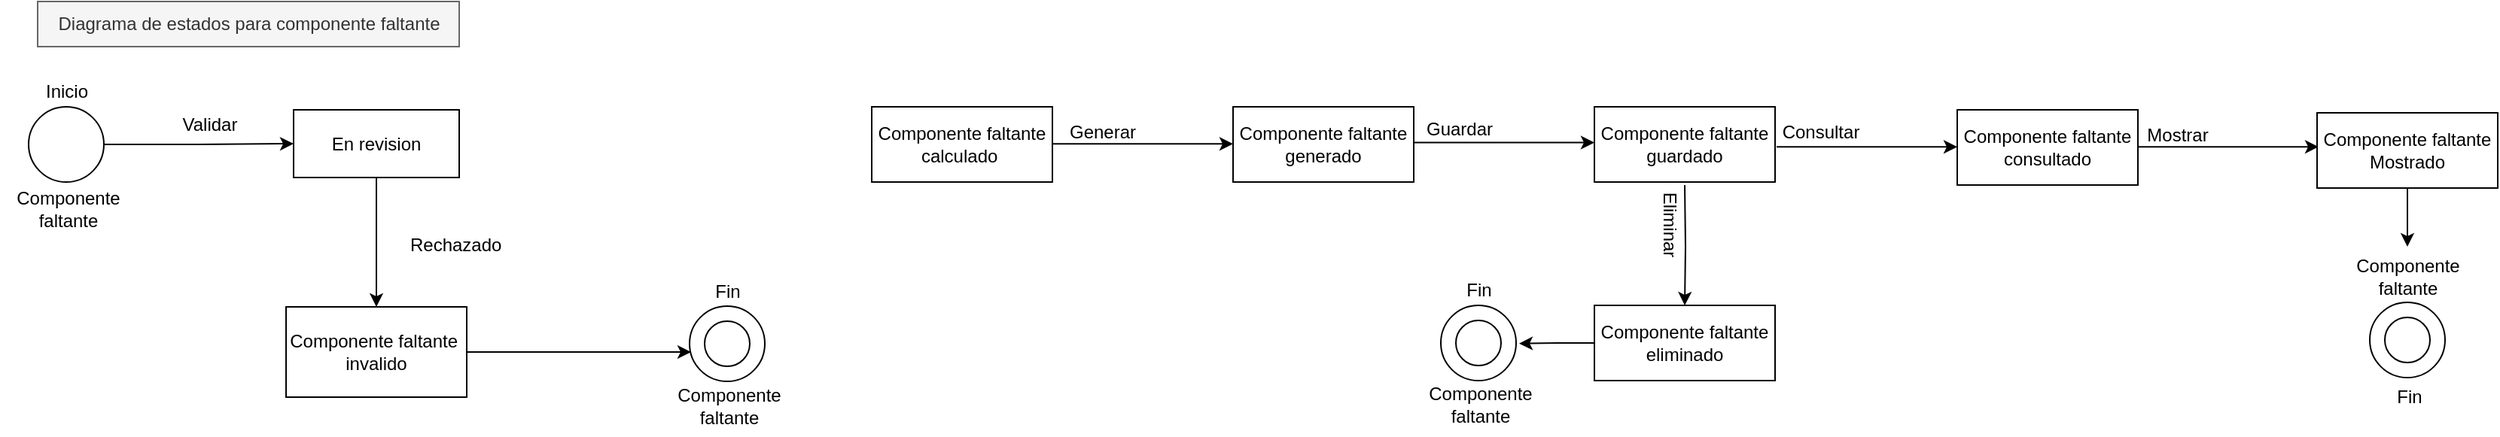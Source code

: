 <mxfile version="21.3.5" type="github">
  <diagram name="Página-1" id="6NakOK2dS3Nkyxjgwc5y">
    <mxGraphModel dx="1050" dy="623" grid="1" gridSize="10" guides="1" tooltips="1" connect="1" arrows="1" fold="1" page="1" pageScale="1" pageWidth="827" pageHeight="1169" math="0" shadow="0">
      <root>
        <mxCell id="0" />
        <mxCell id="1" parent="0" />
        <mxCell id="b1myV2F2nxtm74Qk2DPG-3" style="edgeStyle=orthogonalEdgeStyle;rounded=0;orthogonalLoop=1;jettySize=auto;html=1;exitX=1;exitY=0.5;exitDx=0;exitDy=0;entryX=0;entryY=0.5;entryDx=0;entryDy=0;" edge="1" parent="1" source="UYSjNAML9XqUJ5GPF2S5-22" target="b1myV2F2nxtm74Qk2DPG-1">
          <mxGeometry relative="1" as="geometry" />
        </mxCell>
        <mxCell id="UYSjNAML9XqUJ5GPF2S5-22" value="" style="ellipse;whiteSpace=wrap;html=1;aspect=fixed;" parent="1" vertex="1">
          <mxGeometry x="70" y="120" width="50" height="50" as="geometry" />
        </mxCell>
        <mxCell id="UYSjNAML9XqUJ5GPF2S5-23" value="Componente faltante calculado&amp;nbsp;" style="rounded=0;whiteSpace=wrap;html=1;" parent="1" vertex="1">
          <mxGeometry x="630" y="120" width="120" height="50" as="geometry" />
        </mxCell>
        <mxCell id="UYSjNAML9XqUJ5GPF2S5-27" value="" style="endArrow=classic;html=1;rounded=0;" parent="1" edge="1">
          <mxGeometry width="50" height="50" relative="1" as="geometry">
            <mxPoint x="750" y="144.66" as="sourcePoint" />
            <mxPoint x="870" y="144.66" as="targetPoint" />
          </mxGeometry>
        </mxCell>
        <mxCell id="UYSjNAML9XqUJ5GPF2S5-37" style="edgeStyle=orthogonalEdgeStyle;rounded=0;orthogonalLoop=1;jettySize=auto;html=1;exitX=0.5;exitY=1;exitDx=0;exitDy=0;entryX=0.5;entryY=0;entryDx=0;entryDy=0;" parent="1" target="UYSjNAML9XqUJ5GPF2S5-36" edge="1">
          <mxGeometry relative="1" as="geometry">
            <mxPoint x="1170" y="172" as="sourcePoint" />
          </mxGeometry>
        </mxCell>
        <mxCell id="UYSjNAML9XqUJ5GPF2S5-28" value="Componente faltante generado" style="rounded=0;whiteSpace=wrap;html=1;" parent="1" vertex="1">
          <mxGeometry x="870" y="120" width="120" height="50" as="geometry" />
        </mxCell>
        <mxCell id="UYSjNAML9XqUJ5GPF2S5-29" value="Generar" style="text;html=1;align=center;verticalAlign=middle;resizable=0;points=[];autosize=1;strokeColor=none;fillColor=none;" parent="1" vertex="1">
          <mxGeometry x="748" y="122" width="70" height="30" as="geometry" />
        </mxCell>
        <mxCell id="UYSjNAML9XqUJ5GPF2S5-30" value="" style="endArrow=classic;html=1;rounded=0;" parent="1" edge="1">
          <mxGeometry width="50" height="50" relative="1" as="geometry">
            <mxPoint x="1231" y="146.66" as="sourcePoint" />
            <mxPoint x="1351" y="146.66" as="targetPoint" />
          </mxGeometry>
        </mxCell>
        <mxCell id="UYSjNAML9XqUJ5GPF2S5-31" value="Componente faltante consultado" style="rounded=0;whiteSpace=wrap;html=1;" parent="1" vertex="1">
          <mxGeometry x="1351" y="122" width="120" height="50" as="geometry" />
        </mxCell>
        <mxCell id="UYSjNAML9XqUJ5GPF2S5-34" value="Consultar" style="text;html=1;align=center;verticalAlign=middle;resizable=0;points=[];autosize=1;strokeColor=none;fillColor=none;" parent="1" vertex="1">
          <mxGeometry x="1225" y="122" width="70" height="30" as="geometry" />
        </mxCell>
        <mxCell id="UYSjNAML9XqUJ5GPF2S5-44" style="edgeStyle=orthogonalEdgeStyle;rounded=0;orthogonalLoop=1;jettySize=auto;html=1;exitX=0;exitY=0.5;exitDx=0;exitDy=0;" parent="1" source="UYSjNAML9XqUJ5GPF2S5-36" edge="1">
          <mxGeometry relative="1" as="geometry">
            <mxPoint x="1060" y="277.333" as="targetPoint" />
          </mxGeometry>
        </mxCell>
        <mxCell id="UYSjNAML9XqUJ5GPF2S5-36" value="Componente faltante eliminado" style="rounded=0;whiteSpace=wrap;html=1;" parent="1" vertex="1">
          <mxGeometry x="1110" y="252" width="120" height="50" as="geometry" />
        </mxCell>
        <mxCell id="UYSjNAML9XqUJ5GPF2S5-38" value="Eliminar" style="text;html=1;align=center;verticalAlign=middle;resizable=0;points=[];autosize=1;strokeColor=none;fillColor=none;rotation=90;" parent="1" vertex="1">
          <mxGeometry x="1125" y="183" width="70" height="30" as="geometry" />
        </mxCell>
        <mxCell id="UYSjNAML9XqUJ5GPF2S5-39" value="" style="endArrow=classic;html=1;rounded=0;" parent="1" edge="1">
          <mxGeometry width="50" height="50" relative="1" as="geometry">
            <mxPoint x="1471" y="146.58" as="sourcePoint" />
            <mxPoint x="1591" y="146.58" as="targetPoint" />
          </mxGeometry>
        </mxCell>
        <mxCell id="UYSjNAML9XqUJ5GPF2S5-40" value="Componente faltante Mostrado" style="rounded=0;whiteSpace=wrap;html=1;" parent="1" vertex="1">
          <mxGeometry x="1590" y="124" width="120" height="50" as="geometry" />
        </mxCell>
        <mxCell id="UYSjNAML9XqUJ5GPF2S5-42" value="" style="ellipse;whiteSpace=wrap;html=1;aspect=fixed;" parent="1" vertex="1">
          <mxGeometry x="1008" y="252" width="50" height="50" as="geometry" />
        </mxCell>
        <mxCell id="UYSjNAML9XqUJ5GPF2S5-43" value="" style="ellipse;whiteSpace=wrap;html=1;aspect=fixed;" parent="1" vertex="1">
          <mxGeometry x="1018" y="262" width="30" height="30" as="geometry" />
        </mxCell>
        <mxCell id="UYSjNAML9XqUJ5GPF2S5-45" value="" style="endArrow=classic;html=1;rounded=0;" parent="1" edge="1">
          <mxGeometry width="50" height="50" relative="1" as="geometry">
            <mxPoint x="990" y="143.75" as="sourcePoint" />
            <mxPoint x="1110" y="143.75" as="targetPoint" />
          </mxGeometry>
        </mxCell>
        <mxCell id="UYSjNAML9XqUJ5GPF2S5-46" value="Componente faltante guardado" style="rounded=0;whiteSpace=wrap;html=1;" parent="1" vertex="1">
          <mxGeometry x="1110" y="120" width="120" height="50" as="geometry" />
        </mxCell>
        <mxCell id="UYSjNAML9XqUJ5GPF2S5-47" value="Guardar" style="text;html=1;align=center;verticalAlign=middle;resizable=0;points=[];autosize=1;strokeColor=none;fillColor=none;" parent="1" vertex="1">
          <mxGeometry x="985" y="120" width="70" height="30" as="geometry" />
        </mxCell>
        <mxCell id="UYSjNAML9XqUJ5GPF2S5-48" value="Mostrar" style="text;html=1;align=center;verticalAlign=middle;resizable=0;points=[];autosize=1;strokeColor=none;fillColor=none;" parent="1" vertex="1">
          <mxGeometry x="1467" y="124" width="60" height="30" as="geometry" />
        </mxCell>
        <mxCell id="UYSjNAML9XqUJ5GPF2S5-49" value="" style="ellipse;whiteSpace=wrap;html=1;aspect=fixed;" parent="1" vertex="1">
          <mxGeometry x="1625" y="250" width="50" height="50" as="geometry" />
        </mxCell>
        <mxCell id="UYSjNAML9XqUJ5GPF2S5-50" value="" style="ellipse;whiteSpace=wrap;html=1;aspect=fixed;" parent="1" vertex="1">
          <mxGeometry x="1635" y="260" width="30" height="30" as="geometry" />
        </mxCell>
        <mxCell id="BNKRj_0G5-IuxJrSNCgY-1" value="Diagrama de estados para componente faltante" style="text;html=1;align=center;verticalAlign=middle;resizable=0;points=[];autosize=1;strokeColor=#666666;fillColor=#f5f5f5;fontColor=#333333;" parent="1" vertex="1">
          <mxGeometry x="76" y="50" width="280" height="30" as="geometry" />
        </mxCell>
        <mxCell id="BNKRj_0G5-IuxJrSNCgY-2" value="Inicio" style="text;html=1;align=center;verticalAlign=middle;resizable=0;points=[];autosize=1;strokeColor=none;fillColor=none;" parent="1" vertex="1">
          <mxGeometry x="70" y="95" width="50" height="30" as="geometry" />
        </mxCell>
        <mxCell id="BNKRj_0G5-IuxJrSNCgY-3" value="Componente&lt;br&gt;faltante" style="text;html=1;align=center;verticalAlign=middle;resizable=0;points=[];autosize=1;strokeColor=none;fillColor=none;" parent="1" vertex="1">
          <mxGeometry x="51" y="168" width="90" height="40" as="geometry" />
        </mxCell>
        <mxCell id="BNKRj_0G5-IuxJrSNCgY-4" value="Componente&lt;br&gt;faltante" style="text;html=1;align=center;verticalAlign=middle;resizable=0;points=[];autosize=1;strokeColor=none;fillColor=none;" parent="1" vertex="1">
          <mxGeometry x="989" y="298" width="90" height="40" as="geometry" />
        </mxCell>
        <mxCell id="BNKRj_0G5-IuxJrSNCgY-5" value="Fin" style="text;html=1;align=center;verticalAlign=middle;resizable=0;points=[];autosize=1;strokeColor=none;fillColor=none;" parent="1" vertex="1">
          <mxGeometry x="1013" y="227" width="40" height="30" as="geometry" />
        </mxCell>
        <mxCell id="BNKRj_0G5-IuxJrSNCgY-6" value="Fin" style="text;html=1;align=center;verticalAlign=middle;resizable=0;points=[];autosize=1;strokeColor=none;fillColor=none;rotation=0;" parent="1" vertex="1">
          <mxGeometry x="1631" y="298" width="40" height="30" as="geometry" />
        </mxCell>
        <mxCell id="BNKRj_0G5-IuxJrSNCgY-8" value="" style="edgeStyle=orthogonalEdgeStyle;rounded=0;orthogonalLoop=1;jettySize=auto;html=1;entryX=0.5;entryY=0;entryDx=0;entryDy=0;" parent="1" source="UYSjNAML9XqUJ5GPF2S5-40" target="BNKRj_0G5-IuxJrSNCgY-7" edge="1">
          <mxGeometry relative="1" as="geometry">
            <mxPoint x="1650" y="174" as="sourcePoint" />
            <mxPoint x="1650" y="250" as="targetPoint" />
          </mxGeometry>
        </mxCell>
        <mxCell id="BNKRj_0G5-IuxJrSNCgY-7" value="Componente&lt;br&gt;faltante" style="text;html=1;align=center;verticalAlign=middle;resizable=0;points=[];autosize=1;strokeColor=none;fillColor=none;" parent="1" vertex="1">
          <mxGeometry x="1605" y="213" width="90" height="40" as="geometry" />
        </mxCell>
        <mxCell id="b1myV2F2nxtm74Qk2DPG-6" style="edgeStyle=orthogonalEdgeStyle;rounded=0;orthogonalLoop=1;jettySize=auto;html=1;exitX=0.5;exitY=1;exitDx=0;exitDy=0;entryX=0.5;entryY=0;entryDx=0;entryDy=0;" edge="1" parent="1" source="b1myV2F2nxtm74Qk2DPG-1" target="b1myV2F2nxtm74Qk2DPG-4">
          <mxGeometry relative="1" as="geometry" />
        </mxCell>
        <mxCell id="b1myV2F2nxtm74Qk2DPG-1" value="En revision" style="whiteSpace=wrap;html=1;" vertex="1" parent="1">
          <mxGeometry x="246" y="122" width="110" height="45" as="geometry" />
        </mxCell>
        <mxCell id="b1myV2F2nxtm74Qk2DPG-2" value="Validar" style="text;html=1;align=center;verticalAlign=middle;resizable=0;points=[];autosize=1;strokeColor=none;fillColor=none;" vertex="1" parent="1">
          <mxGeometry x="160" y="117" width="60" height="30" as="geometry" />
        </mxCell>
        <mxCell id="b1myV2F2nxtm74Qk2DPG-8" style="edgeStyle=orthogonalEdgeStyle;rounded=0;orthogonalLoop=1;jettySize=auto;html=1;" edge="1" parent="1" source="b1myV2F2nxtm74Qk2DPG-4">
          <mxGeometry relative="1" as="geometry">
            <mxPoint x="510" y="283" as="targetPoint" />
          </mxGeometry>
        </mxCell>
        <mxCell id="b1myV2F2nxtm74Qk2DPG-4" value="Componente faltante&amp;nbsp;&lt;br&gt;invalido" style="whiteSpace=wrap;html=1;" vertex="1" parent="1">
          <mxGeometry x="241" y="253" width="120" height="60" as="geometry" />
        </mxCell>
        <mxCell id="b1myV2F2nxtm74Qk2DPG-7" value="Rechazado&amp;nbsp;" style="text;html=1;align=center;verticalAlign=middle;resizable=0;points=[];autosize=1;strokeColor=none;fillColor=none;" vertex="1" parent="1">
          <mxGeometry x="310" y="197" width="90" height="30" as="geometry" />
        </mxCell>
        <mxCell id="b1myV2F2nxtm74Qk2DPG-9" value="" style="ellipse;whiteSpace=wrap;html=1;aspect=fixed;" vertex="1" parent="1">
          <mxGeometry x="509" y="252.5" width="50" height="50" as="geometry" />
        </mxCell>
        <mxCell id="b1myV2F2nxtm74Qk2DPG-10" value="" style="ellipse;whiteSpace=wrap;html=1;aspect=fixed;" vertex="1" parent="1">
          <mxGeometry x="519" y="262.5" width="30" height="30" as="geometry" />
        </mxCell>
        <mxCell id="b1myV2F2nxtm74Qk2DPG-11" value="Componente&lt;br&gt;faltante" style="text;html=1;align=center;verticalAlign=middle;resizable=0;points=[];autosize=1;strokeColor=none;fillColor=none;" vertex="1" parent="1">
          <mxGeometry x="490" y="298.5" width="90" height="40" as="geometry" />
        </mxCell>
        <mxCell id="b1myV2F2nxtm74Qk2DPG-12" value="Fin" style="text;html=1;align=center;verticalAlign=middle;resizable=0;points=[];autosize=1;strokeColor=none;fillColor=none;" vertex="1" parent="1">
          <mxGeometry x="514" y="227.5" width="40" height="30" as="geometry" />
        </mxCell>
      </root>
    </mxGraphModel>
  </diagram>
</mxfile>
